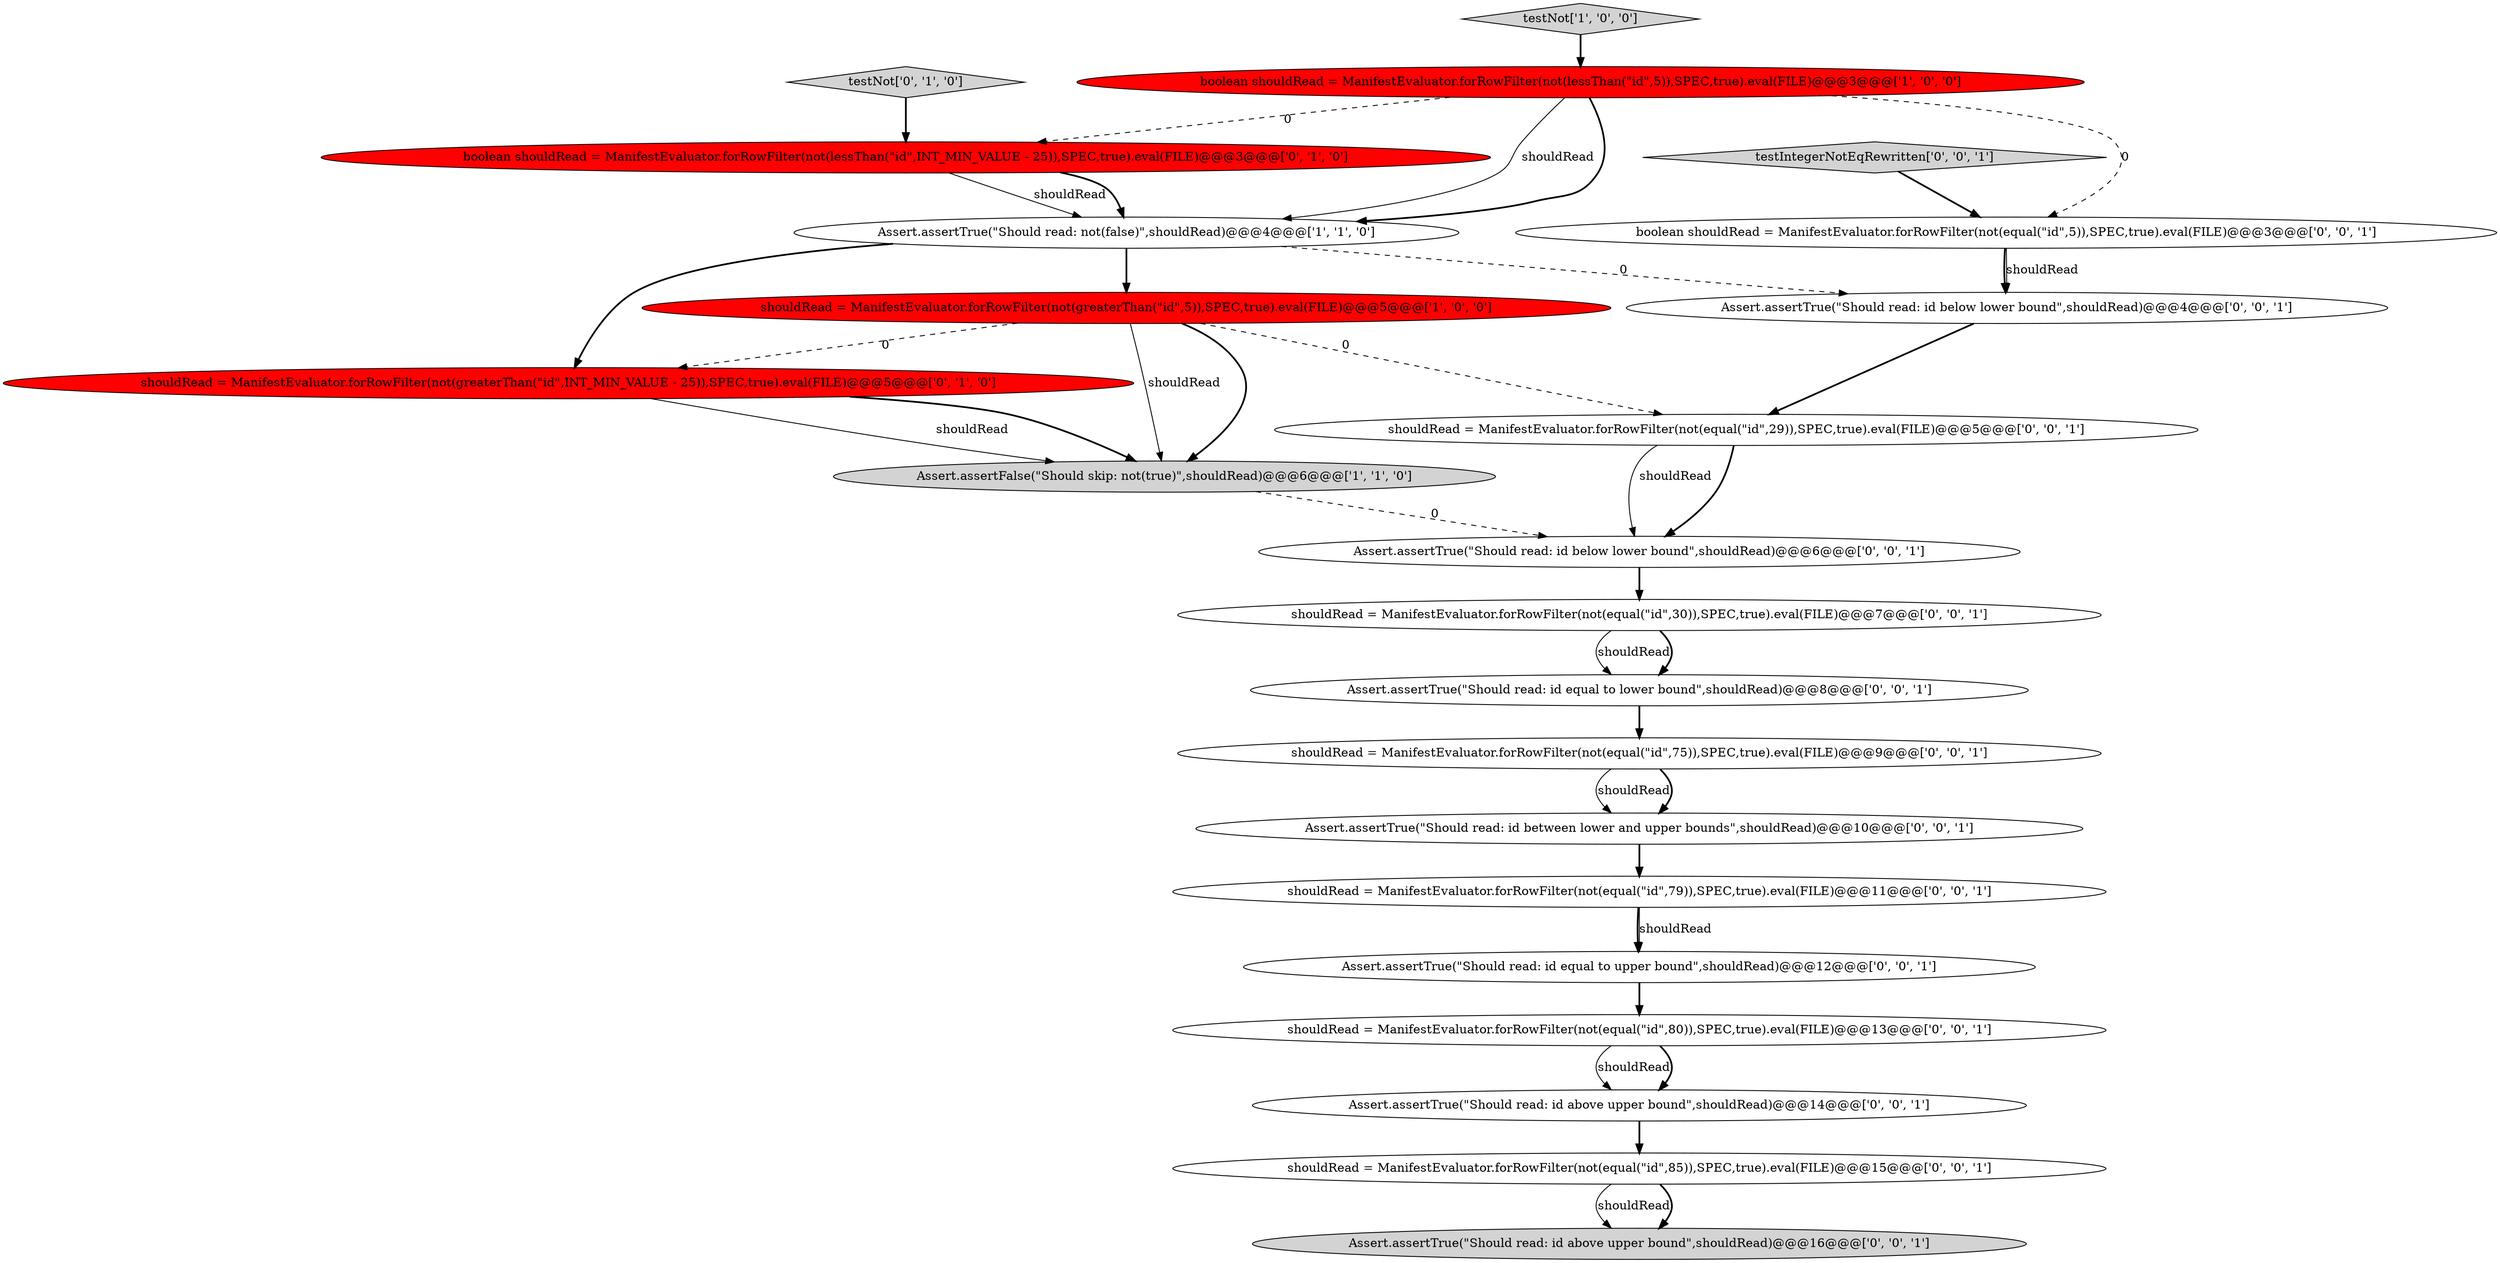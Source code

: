 digraph {
0 [style = filled, label = "testNot['1', '0', '0']", fillcolor = lightgray, shape = diamond image = "AAA0AAABBB1BBB"];
13 [style = filled, label = "Assert.assertTrue(\"Should read: id below lower bound\",shouldRead)@@@6@@@['0', '0', '1']", fillcolor = white, shape = ellipse image = "AAA0AAABBB3BBB"];
1 [style = filled, label = "Assert.assertFalse(\"Should skip: not(true)\",shouldRead)@@@6@@@['1', '1', '0']", fillcolor = lightgray, shape = ellipse image = "AAA0AAABBB1BBB"];
6 [style = filled, label = "testNot['0', '1', '0']", fillcolor = lightgray, shape = diamond image = "AAA0AAABBB2BBB"];
10 [style = filled, label = "Assert.assertTrue(\"Should read: id below lower bound\",shouldRead)@@@4@@@['0', '0', '1']", fillcolor = white, shape = ellipse image = "AAA0AAABBB3BBB"];
17 [style = filled, label = "shouldRead = ManifestEvaluator.forRowFilter(not(equal(\"id\",75)),SPEC,true).eval(FILE)@@@9@@@['0', '0', '1']", fillcolor = white, shape = ellipse image = "AAA0AAABBB3BBB"];
16 [style = filled, label = "Assert.assertTrue(\"Should read: id equal to upper bound\",shouldRead)@@@12@@@['0', '0', '1']", fillcolor = white, shape = ellipse image = "AAA0AAABBB3BBB"];
19 [style = filled, label = "testIntegerNotEqRewritten['0', '0', '1']", fillcolor = lightgray, shape = diamond image = "AAA0AAABBB3BBB"];
11 [style = filled, label = "shouldRead = ManifestEvaluator.forRowFilter(not(equal(\"id\",85)),SPEC,true).eval(FILE)@@@15@@@['0', '0', '1']", fillcolor = white, shape = ellipse image = "AAA0AAABBB3BBB"];
3 [style = filled, label = "shouldRead = ManifestEvaluator.forRowFilter(not(greaterThan(\"id\",5)),SPEC,true).eval(FILE)@@@5@@@['1', '0', '0']", fillcolor = red, shape = ellipse image = "AAA1AAABBB1BBB"];
9 [style = filled, label = "shouldRead = ManifestEvaluator.forRowFilter(not(equal(\"id\",79)),SPEC,true).eval(FILE)@@@11@@@['0', '0', '1']", fillcolor = white, shape = ellipse image = "AAA0AAABBB3BBB"];
8 [style = filled, label = "boolean shouldRead = ManifestEvaluator.forRowFilter(not(equal(\"id\",5)),SPEC,true).eval(FILE)@@@3@@@['0', '0', '1']", fillcolor = white, shape = ellipse image = "AAA0AAABBB3BBB"];
4 [style = filled, label = "Assert.assertTrue(\"Should read: not(false)\",shouldRead)@@@4@@@['1', '1', '0']", fillcolor = white, shape = ellipse image = "AAA0AAABBB1BBB"];
5 [style = filled, label = "shouldRead = ManifestEvaluator.forRowFilter(not(greaterThan(\"id\",INT_MIN_VALUE - 25)),SPEC,true).eval(FILE)@@@5@@@['0', '1', '0']", fillcolor = red, shape = ellipse image = "AAA1AAABBB2BBB"];
21 [style = filled, label = "Assert.assertTrue(\"Should read: id above upper bound\",shouldRead)@@@14@@@['0', '0', '1']", fillcolor = white, shape = ellipse image = "AAA0AAABBB3BBB"];
2 [style = filled, label = "boolean shouldRead = ManifestEvaluator.forRowFilter(not(lessThan(\"id\",5)),SPEC,true).eval(FILE)@@@3@@@['1', '0', '0']", fillcolor = red, shape = ellipse image = "AAA1AAABBB1BBB"];
14 [style = filled, label = "Assert.assertTrue(\"Should read: id between lower and upper bounds\",shouldRead)@@@10@@@['0', '0', '1']", fillcolor = white, shape = ellipse image = "AAA0AAABBB3BBB"];
15 [style = filled, label = "shouldRead = ManifestEvaluator.forRowFilter(not(equal(\"id\",80)),SPEC,true).eval(FILE)@@@13@@@['0', '0', '1']", fillcolor = white, shape = ellipse image = "AAA0AAABBB3BBB"];
12 [style = filled, label = "shouldRead = ManifestEvaluator.forRowFilter(not(equal(\"id\",29)),SPEC,true).eval(FILE)@@@5@@@['0', '0', '1']", fillcolor = white, shape = ellipse image = "AAA0AAABBB3BBB"];
20 [style = filled, label = "Assert.assertTrue(\"Should read: id equal to lower bound\",shouldRead)@@@8@@@['0', '0', '1']", fillcolor = white, shape = ellipse image = "AAA0AAABBB3BBB"];
7 [style = filled, label = "boolean shouldRead = ManifestEvaluator.forRowFilter(not(lessThan(\"id\",INT_MIN_VALUE - 25)),SPEC,true).eval(FILE)@@@3@@@['0', '1', '0']", fillcolor = red, shape = ellipse image = "AAA1AAABBB2BBB"];
22 [style = filled, label = "shouldRead = ManifestEvaluator.forRowFilter(not(equal(\"id\",30)),SPEC,true).eval(FILE)@@@7@@@['0', '0', '1']", fillcolor = white, shape = ellipse image = "AAA0AAABBB3BBB"];
18 [style = filled, label = "Assert.assertTrue(\"Should read: id above upper bound\",shouldRead)@@@16@@@['0', '0', '1']", fillcolor = lightgray, shape = ellipse image = "AAA0AAABBB3BBB"];
3->5 [style = dashed, label="0"];
16->15 [style = bold, label=""];
4->3 [style = bold, label=""];
8->10 [style = bold, label=""];
20->17 [style = bold, label=""];
15->21 [style = solid, label="shouldRead"];
3->1 [style = bold, label=""];
15->21 [style = bold, label=""];
22->20 [style = solid, label="shouldRead"];
0->2 [style = bold, label=""];
7->4 [style = solid, label="shouldRead"];
11->18 [style = solid, label="shouldRead"];
7->4 [style = bold, label=""];
2->7 [style = dashed, label="0"];
2->4 [style = bold, label=""];
2->8 [style = dashed, label="0"];
9->16 [style = bold, label=""];
11->18 [style = bold, label=""];
5->1 [style = solid, label="shouldRead"];
19->8 [style = bold, label=""];
17->14 [style = solid, label="shouldRead"];
1->13 [style = dashed, label="0"];
12->13 [style = bold, label=""];
5->1 [style = bold, label=""];
3->12 [style = dashed, label="0"];
22->20 [style = bold, label=""];
21->11 [style = bold, label=""];
17->14 [style = bold, label=""];
10->12 [style = bold, label=""];
8->10 [style = solid, label="shouldRead"];
12->13 [style = solid, label="shouldRead"];
14->9 [style = bold, label=""];
3->1 [style = solid, label="shouldRead"];
13->22 [style = bold, label=""];
6->7 [style = bold, label=""];
4->10 [style = dashed, label="0"];
9->16 [style = solid, label="shouldRead"];
4->5 [style = bold, label=""];
2->4 [style = solid, label="shouldRead"];
}
